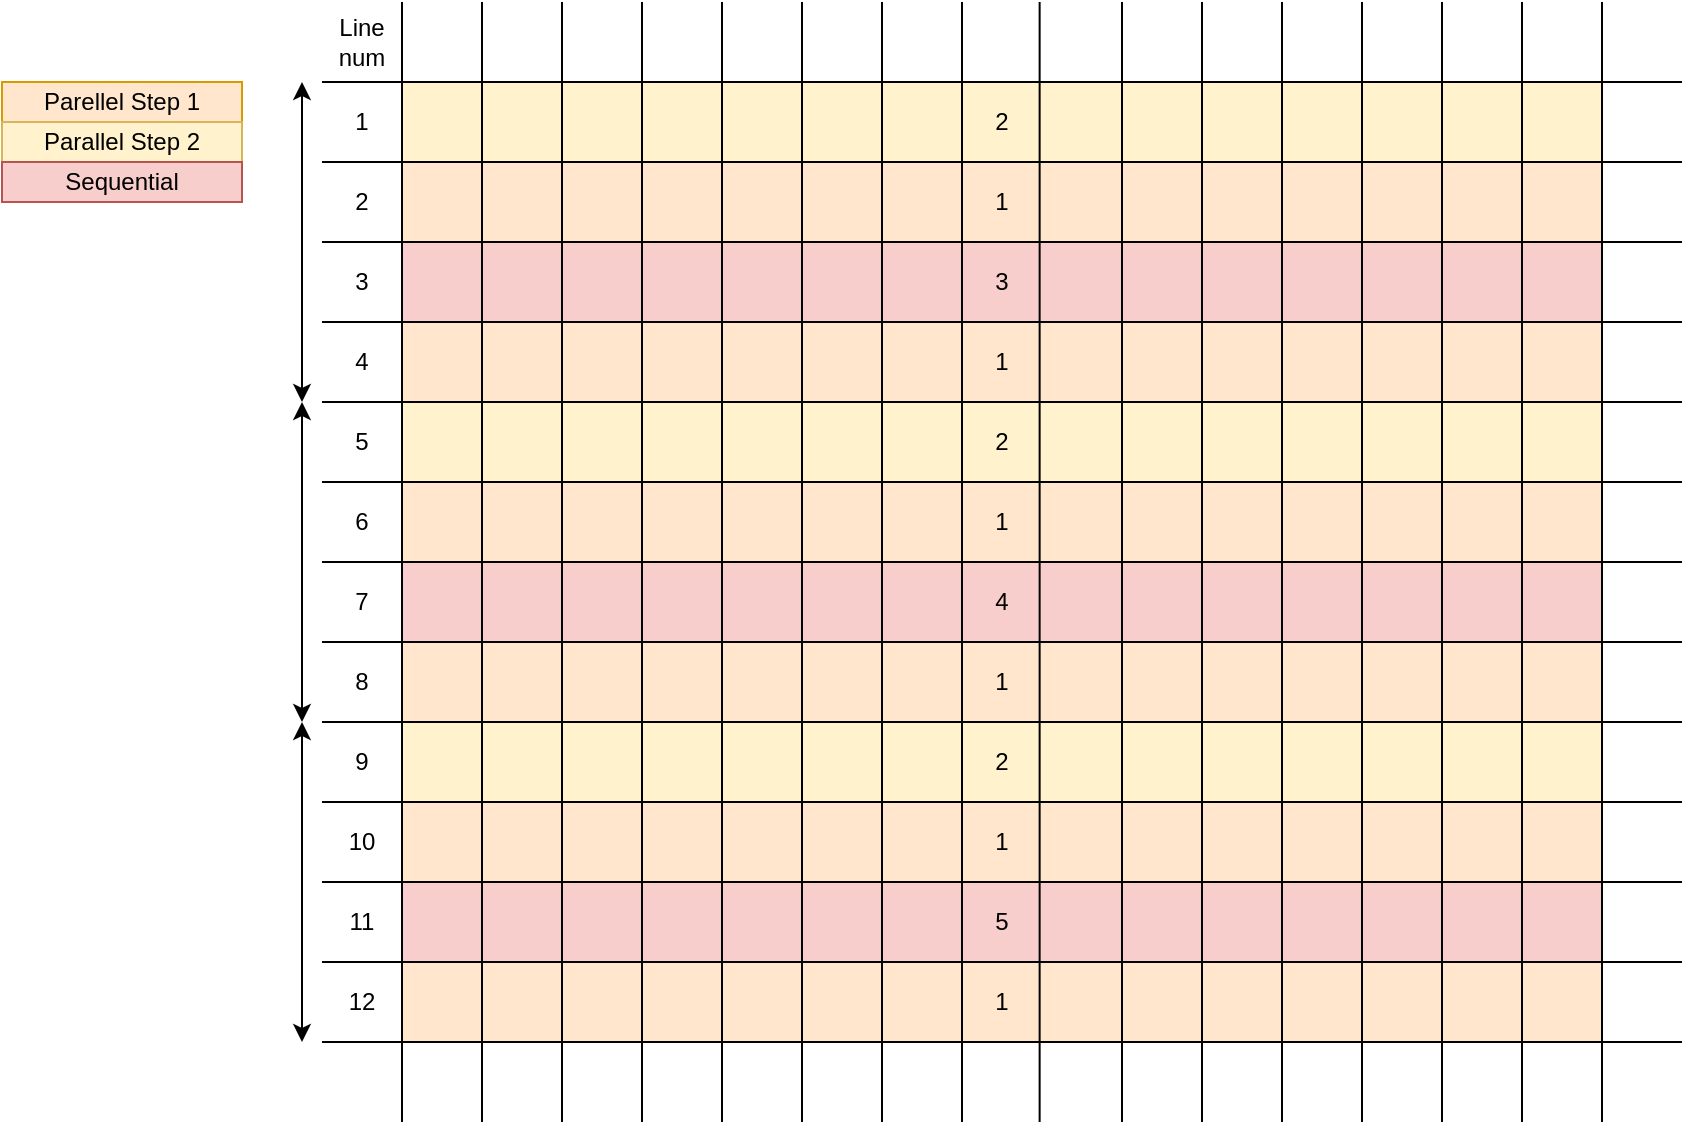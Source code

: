 <mxfile version="17.2.4" type="device"><diagram id="Yudznqrc-LEH25tTY3Sm" name="Page-1"><mxGraphModel dx="1852" dy="791" grid="1" gridSize="10" guides="1" tooltips="1" connect="1" arrows="1" fold="1" page="1" pageScale="1" pageWidth="850" pageHeight="1100" math="0" shadow="0"><root><mxCell id="0"/><mxCell id="1" parent="0"/><mxCell id="aJWgmDrq48-wejsokgv0-1" value="2" style="rounded=0;whiteSpace=wrap;html=1;fillColor=#fff2cc;strokeColor=#d6b656;" parent="1" vertex="1"><mxGeometry x="80" y="160" width="600" height="40" as="geometry"/></mxCell><mxCell id="aJWgmDrq48-wejsokgv0-2" value="3" style="rounded=0;whiteSpace=wrap;html=1;fillColor=#f8cecc;strokeColor=#b85450;" parent="1" vertex="1"><mxGeometry x="80" y="240" width="600" height="40" as="geometry"/></mxCell><mxCell id="aJWgmDrq48-wejsokgv0-3" value="2" style="rounded=0;whiteSpace=wrap;html=1;fillColor=#fff2cc;strokeColor=#d6b656;" parent="1" vertex="1"><mxGeometry x="80" y="320" width="600" height="40" as="geometry"/></mxCell><mxCell id="aJWgmDrq48-wejsokgv0-4" value="4" style="rounded=0;whiteSpace=wrap;html=1;fillColor=#f8cecc;strokeColor=#b85450;" parent="1" vertex="1"><mxGeometry x="80" y="400" width="600" height="40" as="geometry"/></mxCell><mxCell id="aJWgmDrq48-wejsokgv0-5" value="&lt;span style=&quot;font-weight: normal&quot;&gt;2&lt;/span&gt;" style="rounded=0;whiteSpace=wrap;html=1;fontStyle=1;fillColor=#fff2cc;strokeColor=#d6b656;" parent="1" vertex="1"><mxGeometry x="80" y="480" width="600" height="40" as="geometry"/></mxCell><mxCell id="aJWgmDrq48-wejsokgv0-6" value="1" style="rounded=0;whiteSpace=wrap;html=1;fillColor=#ffe6cc;strokeColor=#d79b00;" parent="1" vertex="1"><mxGeometry x="80" y="200" width="600" height="40" as="geometry"/></mxCell><mxCell id="aJWgmDrq48-wejsokgv0-7" value="1" style="rounded=0;whiteSpace=wrap;html=1;fillColor=#ffe6cc;strokeColor=#d79b00;" parent="1" vertex="1"><mxGeometry x="80" y="280" width="600" height="40" as="geometry"/></mxCell><mxCell id="aJWgmDrq48-wejsokgv0-8" value="1" style="rounded=0;whiteSpace=wrap;html=1;fillColor=#ffe6cc;strokeColor=#d79b00;" parent="1" vertex="1"><mxGeometry x="80" y="360" width="600" height="40" as="geometry"/></mxCell><mxCell id="aJWgmDrq48-wejsokgv0-9" value="1" style="rounded=0;whiteSpace=wrap;html=1;fillColor=#ffe6cc;strokeColor=#d79b00;" parent="1" vertex="1"><mxGeometry x="80" y="440" width="600" height="40" as="geometry"/></mxCell><mxCell id="aJWgmDrq48-wejsokgv0-10" value="&lt;span style=&quot;font-weight: normal&quot;&gt;1&lt;/span&gt;" style="rounded=0;whiteSpace=wrap;html=1;fontStyle=1;fillColor=#ffe6cc;strokeColor=#d79b00;" parent="1" vertex="1"><mxGeometry x="80" y="520" width="600" height="40" as="geometry"/></mxCell><mxCell id="aJWgmDrq48-wejsokgv0-27" value="" style="endArrow=none;html=1;rounded=0;" parent="1" edge="1"><mxGeometry width="50" height="50" relative="1" as="geometry"><mxPoint x="40" y="160" as="sourcePoint"/><mxPoint x="720" y="160" as="targetPoint"/></mxGeometry></mxCell><mxCell id="aJWgmDrq48-wejsokgv0-28" value="" style="endArrow=none;html=1;rounded=0;" parent="1" edge="1"><mxGeometry width="50" height="50" relative="1" as="geometry"><mxPoint x="40" y="200" as="sourcePoint"/><mxPoint x="720" y="200" as="targetPoint"/></mxGeometry></mxCell><mxCell id="aJWgmDrq48-wejsokgv0-29" value="" style="endArrow=none;html=1;rounded=0;" parent="1" edge="1"><mxGeometry width="50" height="50" relative="1" as="geometry"><mxPoint x="40" y="240" as="sourcePoint"/><mxPoint x="720" y="240" as="targetPoint"/></mxGeometry></mxCell><mxCell id="aJWgmDrq48-wejsokgv0-30" value="" style="endArrow=none;html=1;rounded=0;" parent="1" edge="1"><mxGeometry width="50" height="50" relative="1" as="geometry"><mxPoint x="40" y="280" as="sourcePoint"/><mxPoint x="720" y="280" as="targetPoint"/></mxGeometry></mxCell><mxCell id="aJWgmDrq48-wejsokgv0-31" value="" style="endArrow=none;html=1;rounded=0;" parent="1" edge="1"><mxGeometry width="50" height="50" relative="1" as="geometry"><mxPoint x="40" y="320" as="sourcePoint"/><mxPoint x="720" y="320" as="targetPoint"/></mxGeometry></mxCell><mxCell id="aJWgmDrq48-wejsokgv0-32" value="" style="endArrow=none;html=1;rounded=0;" parent="1" edge="1"><mxGeometry width="50" height="50" relative="1" as="geometry"><mxPoint x="40" y="360" as="sourcePoint"/><mxPoint x="720" y="360" as="targetPoint"/></mxGeometry></mxCell><mxCell id="aJWgmDrq48-wejsokgv0-33" value="" style="endArrow=none;html=1;rounded=0;" parent="1" edge="1"><mxGeometry width="50" height="50" relative="1" as="geometry"><mxPoint x="40" y="400" as="sourcePoint"/><mxPoint x="720" y="400" as="targetPoint"/></mxGeometry></mxCell><mxCell id="aJWgmDrq48-wejsokgv0-34" value="" style="endArrow=none;html=1;rounded=0;" parent="1" edge="1"><mxGeometry width="50" height="50" relative="1" as="geometry"><mxPoint x="40" y="440" as="sourcePoint"/><mxPoint x="720" y="440" as="targetPoint"/></mxGeometry></mxCell><mxCell id="aJWgmDrq48-wejsokgv0-35" value="" style="endArrow=none;html=1;rounded=0;" parent="1" edge="1"><mxGeometry width="50" height="50" relative="1" as="geometry"><mxPoint x="40" y="480" as="sourcePoint"/><mxPoint x="720" y="480" as="targetPoint"/></mxGeometry></mxCell><mxCell id="aJWgmDrq48-wejsokgv0-37" value="" style="endArrow=none;html=1;rounded=0;" parent="1" edge="1"><mxGeometry width="50" height="50" relative="1" as="geometry"><mxPoint x="40" y="520" as="sourcePoint"/><mxPoint x="720" y="520" as="targetPoint"/></mxGeometry></mxCell><mxCell id="aJWgmDrq48-wejsokgv0-38" value="Parellel Step 1" style="text;html=1;strokeColor=#d79b00;fillColor=#ffe6cc;align=center;verticalAlign=middle;whiteSpace=wrap;rounded=0;" parent="1" vertex="1"><mxGeometry x="-120" y="160" width="120" height="20" as="geometry"/></mxCell><mxCell id="aJWgmDrq48-wejsokgv0-39" value="Parallel Step 2" style="text;html=1;strokeColor=#d6b656;fillColor=#fff2cc;align=center;verticalAlign=middle;whiteSpace=wrap;rounded=0;" parent="1" vertex="1"><mxGeometry x="-120" y="180" width="120" height="20" as="geometry"/></mxCell><mxCell id="aJWgmDrq48-wejsokgv0-40" value="&lt;span style=&quot;font-weight: 400&quot;&gt;5&lt;/span&gt;" style="rounded=0;whiteSpace=wrap;html=1;fontStyle=1;fillColor=#f8cecc;strokeColor=#b85450;" parent="1" vertex="1"><mxGeometry x="80" y="560" width="600" height="40" as="geometry"/></mxCell><mxCell id="aJWgmDrq48-wejsokgv0-41" value="&lt;span style=&quot;font-weight: normal&quot;&gt;1&lt;/span&gt;" style="rounded=0;whiteSpace=wrap;html=1;fontStyle=1;fillColor=#ffe6cc;strokeColor=#d79b00;" parent="1" vertex="1"><mxGeometry x="80" y="600" width="600" height="40" as="geometry"/></mxCell><mxCell id="aJWgmDrq48-wejsokgv0-42" value="" style="endArrow=none;html=1;rounded=0;" parent="1" edge="1"><mxGeometry width="50" height="50" relative="1" as="geometry"><mxPoint x="440" y="680" as="sourcePoint"/><mxPoint x="440" y="120" as="targetPoint"/></mxGeometry></mxCell><mxCell id="aJWgmDrq48-wejsokgv0-43" value="" style="endArrow=none;html=1;rounded=0;" parent="1" edge="1"><mxGeometry width="50" height="50" relative="1" as="geometry"><mxPoint x="480" y="680" as="sourcePoint"/><mxPoint x="480" y="120" as="targetPoint"/></mxGeometry></mxCell><mxCell id="aJWgmDrq48-wejsokgv0-44" value="" style="endArrow=none;html=1;rounded=0;" parent="1" edge="1"><mxGeometry width="50" height="50" relative="1" as="geometry"><mxPoint x="398.82" y="680" as="sourcePoint"/><mxPoint x="398.82" y="120" as="targetPoint"/></mxGeometry></mxCell><mxCell id="aJWgmDrq48-wejsokgv0-45" value="" style="endArrow=none;html=1;rounded=0;" parent="1" edge="1"><mxGeometry width="50" height="50" relative="1" as="geometry"><mxPoint x="520" y="680" as="sourcePoint"/><mxPoint x="520" y="120" as="targetPoint"/></mxGeometry></mxCell><mxCell id="aJWgmDrq48-wejsokgv0-46" value="" style="endArrow=none;html=1;rounded=0;" parent="1" edge="1"><mxGeometry width="50" height="50" relative="1" as="geometry"><mxPoint x="560" y="680" as="sourcePoint"/><mxPoint x="560" y="120" as="targetPoint"/></mxGeometry></mxCell><mxCell id="aJWgmDrq48-wejsokgv0-47" value="" style="endArrow=none;html=1;rounded=0;" parent="1" edge="1"><mxGeometry width="50" height="50" relative="1" as="geometry"><mxPoint x="600" y="680" as="sourcePoint"/><mxPoint x="600" y="120" as="targetPoint"/></mxGeometry></mxCell><mxCell id="aJWgmDrq48-wejsokgv0-48" value="" style="endArrow=none;html=1;rounded=0;" parent="1" edge="1"><mxGeometry width="50" height="50" relative="1" as="geometry"><mxPoint x="640" y="680" as="sourcePoint"/><mxPoint x="640" y="120" as="targetPoint"/></mxGeometry></mxCell><mxCell id="aJWgmDrq48-wejsokgv0-49" value="" style="endArrow=none;html=1;rounded=0;" parent="1" edge="1"><mxGeometry width="50" height="50" relative="1" as="geometry"><mxPoint x="680" y="680" as="sourcePoint"/><mxPoint x="680" y="120" as="targetPoint"/></mxGeometry></mxCell><mxCell id="aJWgmDrq48-wejsokgv0-11" value="" style="endArrow=none;html=1;rounded=0;" parent="1" edge="1"><mxGeometry width="50" height="50" relative="1" as="geometry"><mxPoint x="120" y="680" as="sourcePoint"/><mxPoint x="120" y="120" as="targetPoint"/></mxGeometry></mxCell><mxCell id="aJWgmDrq48-wejsokgv0-12" value="" style="endArrow=none;html=1;rounded=0;" parent="1" edge="1"><mxGeometry width="50" height="50" relative="1" as="geometry"><mxPoint x="160" y="680" as="sourcePoint"/><mxPoint x="160" y="120" as="targetPoint"/></mxGeometry></mxCell><mxCell id="aJWgmDrq48-wejsokgv0-21" value="" style="endArrow=none;html=1;rounded=0;" parent="1" edge="1"><mxGeometry width="50" height="50" relative="1" as="geometry"><mxPoint x="80" y="680" as="sourcePoint"/><mxPoint x="80" y="120" as="targetPoint"/></mxGeometry></mxCell><mxCell id="aJWgmDrq48-wejsokgv0-22" value="" style="endArrow=none;html=1;rounded=0;" parent="1" edge="1"><mxGeometry width="50" height="50" relative="1" as="geometry"><mxPoint x="200" y="680" as="sourcePoint"/><mxPoint x="200" y="120" as="targetPoint"/></mxGeometry></mxCell><mxCell id="aJWgmDrq48-wejsokgv0-23" value="" style="endArrow=none;html=1;rounded=0;" parent="1" edge="1"><mxGeometry width="50" height="50" relative="1" as="geometry"><mxPoint x="240" y="680" as="sourcePoint"/><mxPoint x="240" y="120" as="targetPoint"/></mxGeometry></mxCell><mxCell id="aJWgmDrq48-wejsokgv0-24" value="" style="endArrow=none;html=1;rounded=0;" parent="1" edge="1"><mxGeometry width="50" height="50" relative="1" as="geometry"><mxPoint x="280" y="680" as="sourcePoint"/><mxPoint x="280" y="120" as="targetPoint"/></mxGeometry></mxCell><mxCell id="aJWgmDrq48-wejsokgv0-25" value="" style="endArrow=none;html=1;rounded=0;" parent="1" edge="1"><mxGeometry width="50" height="50" relative="1" as="geometry"><mxPoint x="320" y="680" as="sourcePoint"/><mxPoint x="320" y="120" as="targetPoint"/></mxGeometry></mxCell><mxCell id="aJWgmDrq48-wejsokgv0-26" value="" style="endArrow=none;html=1;rounded=0;" parent="1" edge="1"><mxGeometry width="50" height="50" relative="1" as="geometry"><mxPoint x="360" y="680" as="sourcePoint"/><mxPoint x="360" y="120" as="targetPoint"/></mxGeometry></mxCell><mxCell id="aJWgmDrq48-wejsokgv0-36" value="" style="endArrow=none;html=1;rounded=0;" parent="1" edge="1"><mxGeometry width="50" height="50" relative="1" as="geometry"><mxPoint x="40" y="560" as="sourcePoint"/><mxPoint x="720" y="560" as="targetPoint"/></mxGeometry></mxCell><mxCell id="aJWgmDrq48-wejsokgv0-51" value="" style="endArrow=none;html=1;rounded=0;" parent="1" edge="1"><mxGeometry width="50" height="50" relative="1" as="geometry"><mxPoint x="40" y="600" as="sourcePoint"/><mxPoint x="720" y="600" as="targetPoint"/></mxGeometry></mxCell><mxCell id="aJWgmDrq48-wejsokgv0-52" value="" style="endArrow=none;html=1;rounded=0;" parent="1" edge="1"><mxGeometry width="50" height="50" relative="1" as="geometry"><mxPoint x="40" y="640" as="sourcePoint"/><mxPoint x="720" y="640" as="targetPoint"/></mxGeometry></mxCell><mxCell id="aJWgmDrq48-wejsokgv0-53" value="" style="endArrow=classic;startArrow=classic;html=1;rounded=0;" parent="1" edge="1"><mxGeometry width="50" height="50" relative="1" as="geometry"><mxPoint x="30" y="320" as="sourcePoint"/><mxPoint x="30" y="160" as="targetPoint"/></mxGeometry></mxCell><mxCell id="aJWgmDrq48-wejsokgv0-54" value="" style="endArrow=classic;startArrow=classic;html=1;rounded=0;" parent="1" edge="1"><mxGeometry width="50" height="50" relative="1" as="geometry"><mxPoint x="30" y="480" as="sourcePoint"/><mxPoint x="30" y="320" as="targetPoint"/></mxGeometry></mxCell><mxCell id="aJWgmDrq48-wejsokgv0-55" value="" style="endArrow=classic;startArrow=classic;html=1;rounded=0;" parent="1" edge="1"><mxGeometry width="50" height="50" relative="1" as="geometry"><mxPoint x="30" y="640" as="sourcePoint"/><mxPoint x="30" y="480" as="targetPoint"/></mxGeometry></mxCell><mxCell id="eB3GK01eHeC1uEL5oUAC-1" value="Sequential" style="text;html=1;strokeColor=#b85450;fillColor=#f8cecc;align=center;verticalAlign=middle;whiteSpace=wrap;rounded=0;" vertex="1" parent="1"><mxGeometry x="-120" y="200" width="120" height="20" as="geometry"/></mxCell><mxCell id="eB3GK01eHeC1uEL5oUAC-2" value="1" style="text;html=1;strokeColor=none;fillColor=none;align=center;verticalAlign=middle;whiteSpace=wrap;rounded=0;" vertex="1" parent="1"><mxGeometry x="40" y="160" width="40" height="40" as="geometry"/></mxCell><mxCell id="eB3GK01eHeC1uEL5oUAC-3" value="2" style="text;html=1;strokeColor=none;fillColor=none;align=center;verticalAlign=middle;whiteSpace=wrap;rounded=0;" vertex="1" parent="1"><mxGeometry x="40" y="200" width="40" height="40" as="geometry"/></mxCell><mxCell id="eB3GK01eHeC1uEL5oUAC-4" value="3" style="text;html=1;strokeColor=none;fillColor=none;align=center;verticalAlign=middle;whiteSpace=wrap;rounded=0;" vertex="1" parent="1"><mxGeometry x="40" y="240" width="40" height="40" as="geometry"/></mxCell><mxCell id="eB3GK01eHeC1uEL5oUAC-5" value="4" style="text;html=1;strokeColor=none;fillColor=none;align=center;verticalAlign=middle;whiteSpace=wrap;rounded=0;" vertex="1" parent="1"><mxGeometry x="40" y="280" width="40" height="40" as="geometry"/></mxCell><mxCell id="eB3GK01eHeC1uEL5oUAC-6" value="5" style="text;html=1;strokeColor=none;fillColor=none;align=center;verticalAlign=middle;whiteSpace=wrap;rounded=0;" vertex="1" parent="1"><mxGeometry x="40" y="320" width="40" height="40" as="geometry"/></mxCell><mxCell id="eB3GK01eHeC1uEL5oUAC-7" value="6" style="text;html=1;strokeColor=none;fillColor=none;align=center;verticalAlign=middle;whiteSpace=wrap;rounded=0;" vertex="1" parent="1"><mxGeometry x="40" y="360" width="40" height="40" as="geometry"/></mxCell><mxCell id="eB3GK01eHeC1uEL5oUAC-8" value="7" style="text;html=1;strokeColor=none;fillColor=none;align=center;verticalAlign=middle;whiteSpace=wrap;rounded=0;" vertex="1" parent="1"><mxGeometry x="40" y="400" width="40" height="40" as="geometry"/></mxCell><mxCell id="eB3GK01eHeC1uEL5oUAC-9" value="8" style="text;html=1;strokeColor=none;fillColor=none;align=center;verticalAlign=middle;whiteSpace=wrap;rounded=0;" vertex="1" parent="1"><mxGeometry x="40" y="440" width="40" height="40" as="geometry"/></mxCell><mxCell id="eB3GK01eHeC1uEL5oUAC-10" value="9" style="text;html=1;strokeColor=none;fillColor=none;align=center;verticalAlign=middle;whiteSpace=wrap;rounded=0;" vertex="1" parent="1"><mxGeometry x="40" y="480" width="40" height="40" as="geometry"/></mxCell><mxCell id="eB3GK01eHeC1uEL5oUAC-11" value="10" style="text;html=1;strokeColor=none;fillColor=none;align=center;verticalAlign=middle;whiteSpace=wrap;rounded=0;" vertex="1" parent="1"><mxGeometry x="40" y="520" width="40" height="40" as="geometry"/></mxCell><mxCell id="eB3GK01eHeC1uEL5oUAC-12" value="11" style="text;html=1;strokeColor=none;fillColor=none;align=center;verticalAlign=middle;whiteSpace=wrap;rounded=0;" vertex="1" parent="1"><mxGeometry x="40" y="560" width="40" height="40" as="geometry"/></mxCell><mxCell id="eB3GK01eHeC1uEL5oUAC-13" value="12" style="text;html=1;strokeColor=none;fillColor=none;align=center;verticalAlign=middle;whiteSpace=wrap;rounded=0;" vertex="1" parent="1"><mxGeometry x="40" y="600" width="40" height="40" as="geometry"/></mxCell><mxCell id="eB3GK01eHeC1uEL5oUAC-14" value="Line num" style="text;html=1;strokeColor=none;fillColor=none;align=center;verticalAlign=middle;whiteSpace=wrap;rounded=0;" vertex="1" parent="1"><mxGeometry x="40" y="120" width="40" height="40" as="geometry"/></mxCell></root></mxGraphModel></diagram></mxfile>